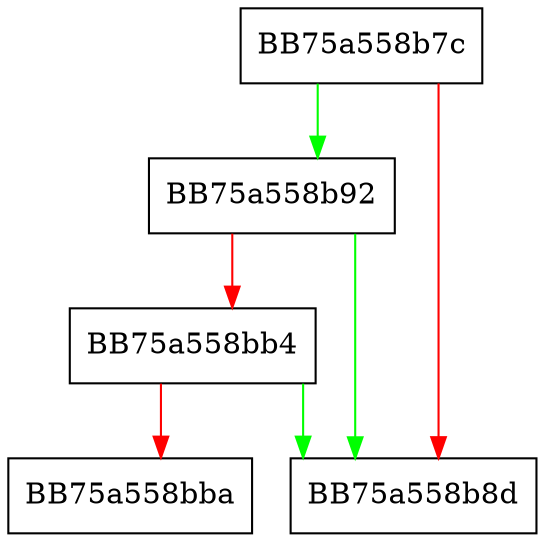 digraph UtilReleaseSemaphore {
  node [shape="box"];
  graph [splines=ortho];
  BB75a558b7c -> BB75a558b92 [color="green"];
  BB75a558b7c -> BB75a558b8d [color="red"];
  BB75a558b92 -> BB75a558b8d [color="green"];
  BB75a558b92 -> BB75a558bb4 [color="red"];
  BB75a558bb4 -> BB75a558b8d [color="green"];
  BB75a558bb4 -> BB75a558bba [color="red"];
}